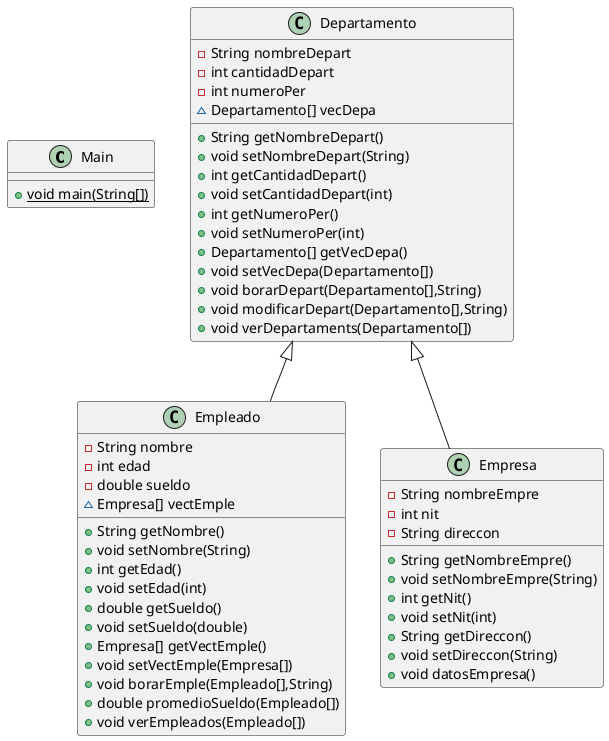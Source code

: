 @startuml
class Main {
+ {static} void main(String[])
}
class Empleado {
- String nombre
- int edad
- double sueldo
~ Empresa[] vectEmple
+ String getNombre()
+ void setNombre(String)
+ int getEdad()
+ void setEdad(int)
+ double getSueldo()
+ void setSueldo(double)
+ Empresa[] getVectEmple()
+ void setVectEmple(Empresa[])
+ void borarEmple(Empleado[],String)
+ double promedioSueldo(Empleado[])
+ void verEmpleados(Empleado[])
}
class Empresa {
- String nombreEmpre
- int nit
- String direccon
+ String getNombreEmpre()
+ void setNombreEmpre(String)
+ int getNit()
+ void setNit(int)
+ String getDireccon()
+ void setDireccon(String)
+ void datosEmpresa()
}
class Departamento {
- String nombreDepart
- int cantidadDepart
- int numeroPer
~ Departamento[] vecDepa
+ String getNombreDepart()
+ void setNombreDepart(String)
+ int getCantidadDepart()
+ void setCantidadDepart(int)
+ int getNumeroPer()
+ void setNumeroPer(int)
+ Departamento[] getVecDepa()
+ void setVecDepa(Departamento[])
+ void borarDepart(Departamento[],String)
+ void modificarDepart(Departamento[],String)
+ void verDepartaments(Departamento[])
}


Departamento <|-- Empleado
Departamento <|-- Empresa
@enduml